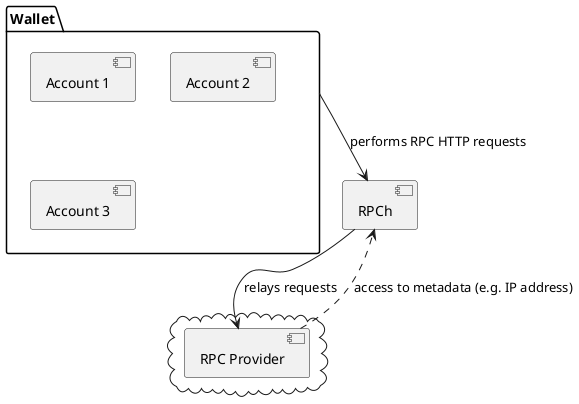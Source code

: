 @startuml

package Wallet {
	[Account 1]
	[Account 2]
	[Account 3]
}

cloud {
	[RPC Provider]
}

component RPCh

Wallet --> RPCh : performs RPC HTTP requests
RPCh --> [RPC Provider] : relays requests
[RPC Provider] ..> RPCh : access to metadata (e.g. IP address)

@enduml

